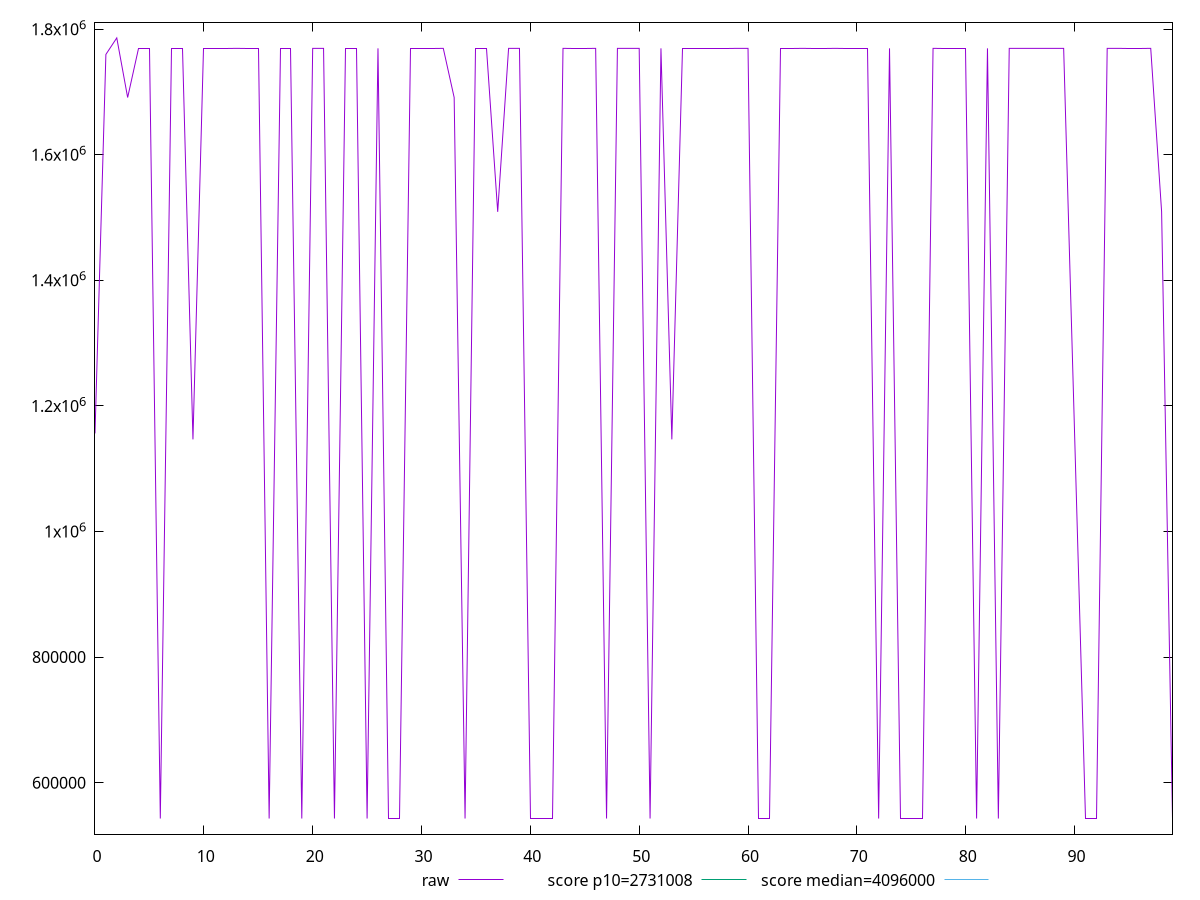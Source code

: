 reset

$raw <<EOF
0 1156207
1 1759731
2 1786028
3 1691086
4 1769403
5 1769403
6 542918
7 1769401
8 1769398
9 1146630
10 1769403
11 1769403
12 1769405
13 1769402
14 1769403
15 1769403
16 542918
17 1769401
18 1769401
19 542918
20 1769401
21 1769403
22 542918
23 1769404
24 1769403
25 542918
26 1769403
27 542918
28 542918
29 1769403
30 1769406
31 1769403
32 1769401
33 1691084
34 542918
35 1769406
36 1769406
37 1509106
38 1769401
39 1769403
40 542918
41 542918
42 542918
43 1769401
44 1769406
45 1769404
46 1769401
47 542918
48 1769403
49 1769399
50 1769403
51 542918
52 1769401
53 1146630
54 1769401
55 1769401
56 1769401
57 1769404
58 1769406
59 1769401
60 1769403
61 542918
62 542918
63 1769403
64 1769406
65 1769401
66 1769404
67 1769405
68 1769401
69 1769409
70 1769406
71 1769404
72 542918
73 1769401
74 542918
75 542918
76 542918
77 1769404
78 1769401
79 1769400
80 1769401
81 542918
82 1769406
83 542918
84 1769403
85 1769399
86 1769403
87 1769410
88 1769405
89 1769401
91 542918
92 542918
93 1769401
94 1769405
95 1769402
96 1769401
97 1769403
98 1509105
99 542918
EOF

set key outside below
set xrange [0:99]
set yrange [518055.8:1810890.2]
set trange [518055.8:1810890.2]
set terminal svg size 640, 500 enhanced background rgb 'white'
set output "report/report_00029_2021-02-24T13-36-40.390Z/total-byte-weight/samples/card/raw/values.svg"

plot $raw title "raw" with line, \
     2731008 title "score p10=2731008", \
     4096000 title "score median=4096000"

reset
